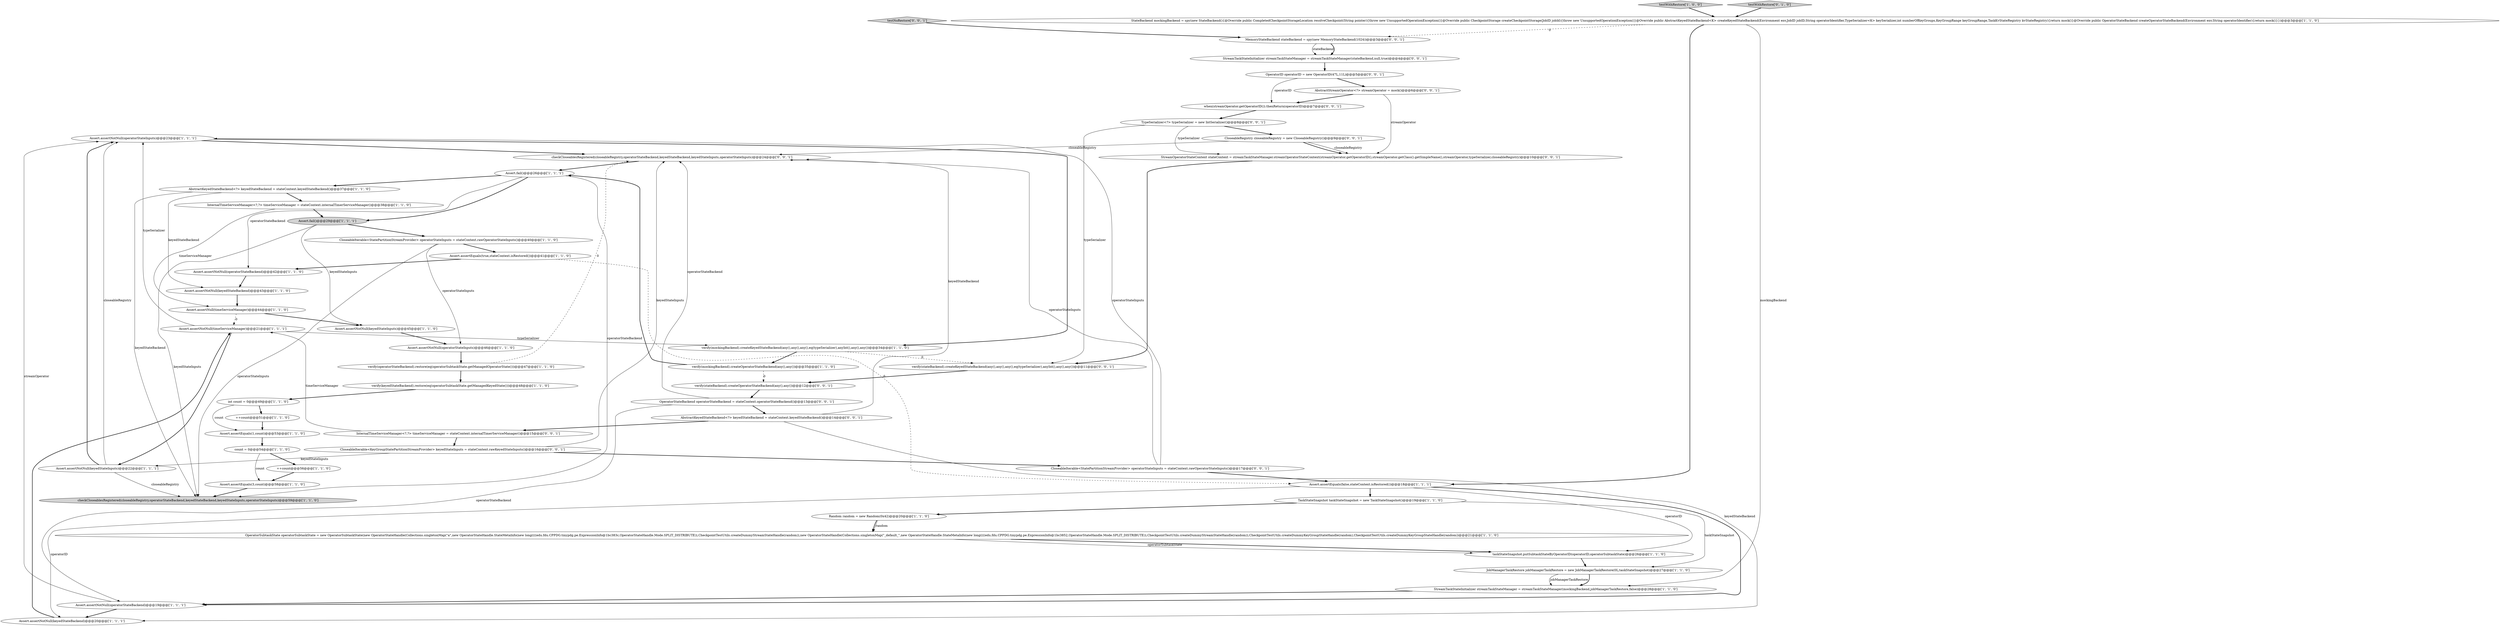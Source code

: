 digraph {
16 [style = filled, label = "Assert.assertNotNull(operatorStateInputs)@@@23@@@['1', '1', '1']", fillcolor = white, shape = ellipse image = "AAA0AAABBB1BBB"];
22 [style = filled, label = "testWithRestore['1', '0', '0']", fillcolor = lightgray, shape = diamond image = "AAA0AAABBB1BBB"];
33 [style = filled, label = "OperatorSubtaskState operatorSubtaskState = new OperatorSubtaskState(new OperatorStateHandle(Collections.singletonMap(\"a\",new OperatorStateHandle.StateMetaInfo(new long((((edu.fdu.CPPDG.tinypdg.pe.ExpressionInfo@1bc383c,OperatorStateHandle.Mode.SPLIT_DISTRIBUTE)),CheckpointTestUtils.createDummyStreamStateHandle(random)),new OperatorStateHandle(Collections.singletonMap(\"_default_\",new OperatorStateHandle.StateMetaInfo(new long((((edu.fdu.CPPDG.tinypdg.pe.ExpressionInfo@1bc3852,OperatorStateHandle.Mode.SPLIT_DISTRIBUTE)),CheckpointTestUtils.createDummyStreamStateHandle(random)),CheckpointTestUtils.createDummyKeyGroupStateHandle(random),CheckpointTestUtils.createDummyKeyGroupStateHandle(random))@@@21@@@['1', '1', '0']", fillcolor = white, shape = ellipse image = "AAA0AAABBB1BBB"];
49 [style = filled, label = "AbstractStreamOperator<?> streamOperator = mock()@@@6@@@['0', '0', '1']", fillcolor = white, shape = ellipse image = "AAA0AAABBB3BBB"];
44 [style = filled, label = "checkCloseablesRegistered(closeableRegistry,operatorStateBackend,keyedStateBackend,keyedStateInputs,operatorStateInputs)@@@24@@@['0', '0', '1']", fillcolor = white, shape = ellipse image = "AAA0AAABBB3BBB"];
43 [style = filled, label = "AbstractKeyedStateBackend<?> keyedStateBackend = stateContext.keyedStateBackend()@@@14@@@['0', '0', '1']", fillcolor = white, shape = ellipse image = "AAA0AAABBB3BBB"];
13 [style = filled, label = "Assert.assertEquals(3,count)@@@58@@@['1', '1', '0']", fillcolor = white, shape = ellipse image = "AAA0AAABBB1BBB"];
26 [style = filled, label = "Assert.assertEquals(true,stateContext.isRestored())@@@41@@@['1', '1', '0']", fillcolor = white, shape = ellipse image = "AAA0AAABBB1BBB"];
45 [style = filled, label = "when(streamOperator.getOperatorID()).thenReturn(operatorID)@@@7@@@['0', '0', '1']", fillcolor = white, shape = ellipse image = "AAA0AAABBB3BBB"];
28 [style = filled, label = "StreamTaskStateInitializer streamTaskStateManager = streamTaskStateManager(mockingBackend,jobManagerTaskRestore,false)@@@28@@@['1', '1', '0']", fillcolor = white, shape = ellipse image = "AAA0AAABBB1BBB"];
47 [style = filled, label = "OperatorID operatorID = new OperatorID(47L,11L)@@@5@@@['0', '0', '1']", fillcolor = white, shape = ellipse image = "AAA0AAABBB3BBB"];
27 [style = filled, label = "int count = 0@@@49@@@['1', '1', '0']", fillcolor = white, shape = ellipse image = "AAA0AAABBB1BBB"];
41 [style = filled, label = "CloseableIterable<StatePartitionStreamProvider> operatorStateInputs = stateContext.rawOperatorStateInputs()@@@17@@@['0', '0', '1']", fillcolor = white, shape = ellipse image = "AAA0AAABBB3BBB"];
1 [style = filled, label = "++count@@@51@@@['1', '1', '0']", fillcolor = white, shape = ellipse image = "AAA0AAABBB1BBB"];
51 [style = filled, label = "verify(stateBackend).createOperatorStateBackend(any(),any())@@@12@@@['0', '0', '1']", fillcolor = white, shape = ellipse image = "AAA0AAABBB3BBB"];
21 [style = filled, label = "taskStateSnapshot.putSubtaskStateByOperatorID(operatorID,operatorSubtaskState)@@@26@@@['1', '1', '0']", fillcolor = white, shape = ellipse image = "AAA0AAABBB1BBB"];
10 [style = filled, label = "Assert.assertNotNull(operatorStateBackend)@@@19@@@['1', '1', '1']", fillcolor = white, shape = ellipse image = "AAA0AAABBB1BBB"];
5 [style = filled, label = "verify(operatorStateBackend).restore(eq(operatorSubtaskState.getManagedOperatorState()))@@@47@@@['1', '1', '0']", fillcolor = white, shape = ellipse image = "AAA0AAABBB1BBB"];
23 [style = filled, label = "CloseableIterable<StatePartitionStreamProvider> operatorStateInputs = stateContext.rawOperatorStateInputs()@@@40@@@['1', '1', '0']", fillcolor = white, shape = ellipse image = "AAA0AAABBB1BBB"];
38 [style = filled, label = "StreamTaskStateInitializer streamTaskStateManager = streamTaskStateManager(stateBackend,null,true)@@@4@@@['0', '0', '1']", fillcolor = white, shape = ellipse image = "AAA0AAABBB3BBB"];
36 [style = filled, label = "testWithRestore['0', '1', '0']", fillcolor = lightgray, shape = diamond image = "AAA0AAABBB2BBB"];
0 [style = filled, label = "Assert.fail()@@@29@@@['1', '1', '1']", fillcolor = lightgray, shape = ellipse image = "AAA0AAABBB1BBB"];
31 [style = filled, label = "Assert.assertNotNull(keyedStateBackend)@@@43@@@['1', '1', '0']", fillcolor = white, shape = ellipse image = "AAA0AAABBB1BBB"];
42 [style = filled, label = "StreamOperatorStateContext stateContext = streamTaskStateManager.streamOperatorStateContext(streamOperator.getOperatorID(),streamOperator.getClass().getSimpleName(),streamOperator,typeSerializer,closeableRegistry)@@@10@@@['0', '0', '1']", fillcolor = white, shape = ellipse image = "AAA0AAABBB3BBB"];
35 [style = filled, label = "verify(keyedStateBackend).restore(eq(operatorSubtaskState.getManagedKeyedState()))@@@48@@@['1', '1', '0']", fillcolor = white, shape = ellipse image = "AAA0AAABBB1BBB"];
19 [style = filled, label = "Assert.assertNotNull(keyedStateInputs)@@@22@@@['1', '1', '1']", fillcolor = white, shape = ellipse image = "AAA0AAABBB1BBB"];
39 [style = filled, label = "CloseableRegistry closeableRegistry = new CloseableRegistry()@@@9@@@['0', '0', '1']", fillcolor = white, shape = ellipse image = "AAA0AAABBB3BBB"];
50 [style = filled, label = "TypeSerializer<?> typeSerializer = new IntSerializer()@@@8@@@['0', '0', '1']", fillcolor = white, shape = ellipse image = "AAA0AAABBB3BBB"];
3 [style = filled, label = "Assert.assertNotNull(operatorStateBackend)@@@42@@@['1', '1', '0']", fillcolor = white, shape = ellipse image = "AAA0AAABBB1BBB"];
15 [style = filled, label = "AbstractKeyedStateBackend<?> keyedStateBackend = stateContext.keyedStateBackend()@@@37@@@['1', '1', '0']", fillcolor = white, shape = ellipse image = "AAA0AAABBB1BBB"];
6 [style = filled, label = "Assert.assertNotNull(keyedStateInputs)@@@45@@@['1', '1', '0']", fillcolor = white, shape = ellipse image = "AAA0AAABBB1BBB"];
34 [style = filled, label = "StateBackend mockingBackend = spy(new StateBackend(){@Override public CompletedCheckpointStorageLocation resolveCheckpoint(String pointer){throw new UnsupportedOperationException()}@Override public CheckpointStorage createCheckpointStorage(JobID jobId){throw new UnsupportedOperationException()}@Override public AbstractKeyedStateBackend<K> createKeyedStateBackend(Environment env,JobID jobID,String operatorIdentifier,TypeSerializer<K> keySerializer,int numberOfKeyGroups,KeyGroupRange keyGroupRange,TaskKvStateRegistry kvStateRegistry){return mock()}@Override public OperatorStateBackend createOperatorStateBackend(Environment env,String operatorIdentifier){return mock()}})@@@3@@@['1', '1', '0']", fillcolor = white, shape = ellipse image = "AAA0AAABBB1BBB"];
2 [style = filled, label = "checkCloseablesRegistered(closeableRegistry,operatorStateBackend,keyedStateBackend,keyedStateInputs,operatorStateInputs)@@@59@@@['1', '1', '0']", fillcolor = lightgray, shape = ellipse image = "AAA0AAABBB1BBB"];
20 [style = filled, label = "Assert.assertEquals(false,stateContext.isRestored())@@@18@@@['1', '1', '1']", fillcolor = white, shape = ellipse image = "AAA0AAABBB1BBB"];
24 [style = filled, label = "Assert.assertNotNull(keyedStateBackend)@@@20@@@['1', '1', '1']", fillcolor = white, shape = ellipse image = "AAA0AAABBB1BBB"];
32 [style = filled, label = "Random random = new Random(0x42)@@@20@@@['1', '1', '0']", fillcolor = white, shape = ellipse image = "AAA0AAABBB1BBB"];
18 [style = filled, label = "TaskStateSnapshot taskStateSnapshot = new TaskStateSnapshot()@@@19@@@['1', '1', '0']", fillcolor = white, shape = ellipse image = "AAA0AAABBB1BBB"];
30 [style = filled, label = "Assert.assertEquals(1,count)@@@53@@@['1', '1', '0']", fillcolor = white, shape = ellipse image = "AAA0AAABBB1BBB"];
46 [style = filled, label = "MemoryStateBackend stateBackend = spy(new MemoryStateBackend(1024))@@@3@@@['0', '0', '1']", fillcolor = white, shape = ellipse image = "AAA0AAABBB3BBB"];
14 [style = filled, label = "JobManagerTaskRestore jobManagerTaskRestore = new JobManagerTaskRestore(0L,taskStateSnapshot)@@@27@@@['1', '1', '0']", fillcolor = white, shape = ellipse image = "AAA0AAABBB1BBB"];
48 [style = filled, label = "verify(stateBackend).createKeyedStateBackend(any(),any(),any(),eq(typeSerializer),anyInt(),any(),any())@@@11@@@['0', '0', '1']", fillcolor = white, shape = ellipse image = "AAA0AAABBB3BBB"];
40 [style = filled, label = "InternalTimeServiceManager<?,?> timeServiceManager = stateContext.internalTimerServiceManager()@@@15@@@['0', '0', '1']", fillcolor = white, shape = ellipse image = "AAA0AAABBB3BBB"];
53 [style = filled, label = "testNoRestore['0', '0', '1']", fillcolor = lightgray, shape = diamond image = "AAA0AAABBB3BBB"];
7 [style = filled, label = "verify(mockingBackend).createOperatorStateBackend(any(),any())@@@35@@@['1', '1', '0']", fillcolor = white, shape = ellipse image = "AAA0AAABBB1BBB"];
52 [style = filled, label = "CloseableIterable<KeyGroupStatePartitionStreamProvider> keyedStateInputs = stateContext.rawKeyedStateInputs()@@@16@@@['0', '0', '1']", fillcolor = white, shape = ellipse image = "AAA0AAABBB3BBB"];
25 [style = filled, label = "count = 0@@@54@@@['1', '1', '0']", fillcolor = white, shape = ellipse image = "AAA0AAABBB1BBB"];
12 [style = filled, label = "InternalTimeServiceManager<?,?> timeServiceManager = stateContext.internalTimerServiceManager()@@@38@@@['1', '1', '0']", fillcolor = white, shape = ellipse image = "AAA0AAABBB1BBB"];
9 [style = filled, label = "++count@@@56@@@['1', '1', '0']", fillcolor = white, shape = ellipse image = "AAA0AAABBB1BBB"];
17 [style = filled, label = "Assert.fail()@@@26@@@['1', '1', '1']", fillcolor = white, shape = ellipse image = "AAA0AAABBB1BBB"];
29 [style = filled, label = "verify(mockingBackend).createKeyedStateBackend(any(),any(),any(),eq(typeSerializer),anyInt(),any(),any())@@@34@@@['1', '1', '0']", fillcolor = white, shape = ellipse image = "AAA0AAABBB1BBB"];
37 [style = filled, label = "OperatorStateBackend operatorStateBackend = stateContext.operatorStateBackend()@@@13@@@['0', '0', '1']", fillcolor = white, shape = ellipse image = "AAA0AAABBB3BBB"];
8 [style = filled, label = "Assert.assertNotNull(timeServiceManager)@@@21@@@['1', '1', '1']", fillcolor = white, shape = ellipse image = "AAA0AAABBB1BBB"];
4 [style = filled, label = "Assert.assertNull(timeServiceManager)@@@44@@@['1', '1', '0']", fillcolor = white, shape = ellipse image = "AAA0AAABBB1BBB"];
11 [style = filled, label = "Assert.assertNotNull(operatorStateInputs)@@@46@@@['1', '1', '0']", fillcolor = white, shape = ellipse image = "AAA0AAABBB1BBB"];
15->2 [style = solid, label="keyedStateBackend"];
4->6 [style = bold, label=""];
27->30 [style = solid, label="count"];
38->47 [style = bold, label=""];
0->6 [style = solid, label="keyedStateInputs"];
10->24 [style = bold, label=""];
20->10 [style = bold, label=""];
46->38 [style = solid, label="stateBackend"];
50->48 [style = solid, label="typeSerializer"];
39->42 [style = bold, label=""];
14->28 [style = solid, label="jobManagerTaskRestore"];
34->20 [style = bold, label=""];
0->23 [style = bold, label=""];
14->28 [style = bold, label=""];
33->21 [style = bold, label=""];
5->44 [style = dashed, label="0"];
46->38 [style = bold, label=""];
37->44 [style = solid, label="operatorStateBackend"];
17->3 [style = solid, label="operatorStateBackend"];
1->30 [style = bold, label=""];
37->10 [style = solid, label="operatorStateBackend"];
33->21 [style = solid, label="operatorSubtaskState"];
50->39 [style = bold, label=""];
18->14 [style = solid, label="taskStateSnapshot"];
29->48 [style = dashed, label="0"];
12->0 [style = bold, label=""];
41->16 [style = solid, label="operatorStateInputs"];
47->45 [style = solid, label="operatorID"];
40->52 [style = bold, label=""];
51->37 [style = bold, label=""];
20->18 [style = bold, label=""];
34->28 [style = solid, label="mockingBackend"];
6->11 [style = bold, label=""];
43->44 [style = solid, label="keyedStateBackend"];
0->2 [style = solid, label="keyedStateInputs"];
44->17 [style = bold, label=""];
23->26 [style = bold, label=""];
18->32 [style = bold, label=""];
17->15 [style = bold, label=""];
52->19 [style = solid, label="keyedStateInputs"];
15->31 [style = solid, label="keyedStateBackend"];
25->13 [style = solid, label="count"];
29->7 [style = bold, label=""];
25->9 [style = bold, label=""];
8->29 [style = solid, label="typeSerializer"];
28->10 [style = bold, label=""];
8->16 [style = solid, label="typeSerializer"];
32->33 [style = bold, label=""];
26->3 [style = bold, label=""];
8->19 [style = bold, label=""];
21->14 [style = bold, label=""];
53->46 [style = bold, label=""];
39->42 [style = solid, label="closeableRegistry"];
47->49 [style = bold, label=""];
49->45 [style = bold, label=""];
15->12 [style = bold, label=""];
39->44 [style = solid, label="closeableRegistry"];
52->44 [style = solid, label="keyedStateInputs"];
5->35 [style = bold, label=""];
35->27 [style = bold, label=""];
16->29 [style = bold, label=""];
19->16 [style = bold, label=""];
31->4 [style = bold, label=""];
3->31 [style = bold, label=""];
43->40 [style = bold, label=""];
20->24 [style = solid, label="operatorID"];
4->8 [style = dashed, label="0"];
20->21 [style = solid, label="operatorID"];
32->33 [style = solid, label="random"];
7->17 [style = bold, label=""];
41->44 [style = solid, label="operatorStateInputs"];
45->50 [style = bold, label=""];
24->8 [style = bold, label=""];
17->0 [style = bold, label=""];
50->42 [style = solid, label="typeSerializer"];
11->5 [style = bold, label=""];
12->4 [style = solid, label="timeServiceManager"];
49->42 [style = solid, label="streamOperator"];
48->51 [style = bold, label=""];
43->24 [style = solid, label="keyedStateBackend"];
37->43 [style = bold, label=""];
9->13 [style = bold, label=""];
23->11 [style = solid, label="operatorStateInputs"];
19->16 [style = solid, label="closeableRegistry"];
40->8 [style = solid, label="timeServiceManager"];
34->46 [style = dashed, label="0"];
30->25 [style = bold, label=""];
42->48 [style = bold, label=""];
19->2 [style = solid, label="closeableRegistry"];
7->51 [style = dashed, label="0"];
16->44 [style = bold, label=""];
17->2 [style = solid, label="operatorStateBackend"];
27->1 [style = bold, label=""];
22->34 [style = bold, label=""];
36->34 [style = bold, label=""];
52->41 [style = bold, label=""];
23->2 [style = solid, label="operatorStateInputs"];
26->20 [style = dashed, label="0"];
13->2 [style = bold, label=""];
41->20 [style = bold, label=""];
10->16 [style = solid, label="streamOperator"];
}
